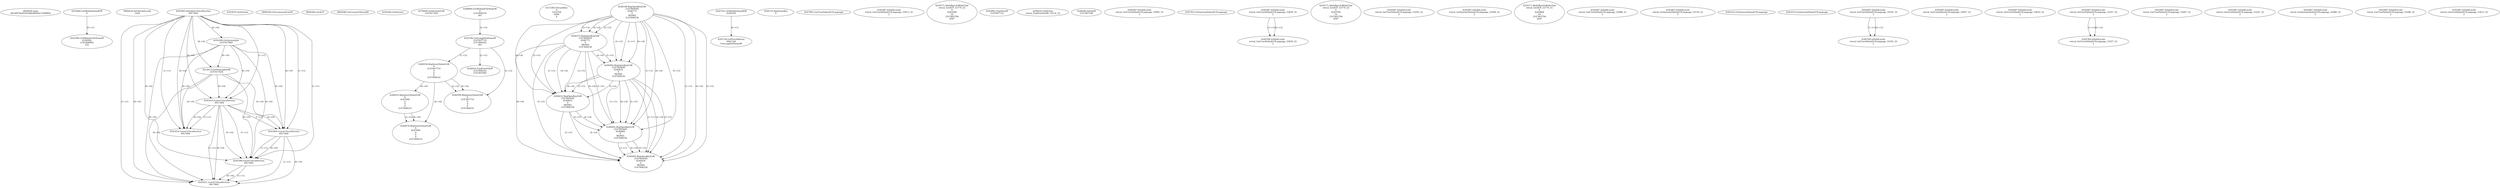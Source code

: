 // Global SCDG with merge call
digraph {
	0 [label="6850628.main
001df479a85291fdde06b95e7a9f9804"]
	1 [label="4254480.GetModuleHandleW
0"]
	2 [label="6844434.SetThreadLocale
1024"]
	3 [label="4243965.InitializeCriticalSection
6917004"]
	4 [label="4243979.GetVersion
"]
	5 [label="4250188.GetSystemInfo
2147417660"]
	3 -> 5 [label="(0-->0)"]
	6 [label="6844540.GetCommandLineW
"]
	7 [label="4214413.GetStartupInfoW
2147417624"]
	3 -> 7 [label="(0-->0)"]
	5 -> 7 [label="(0-->0)"]
	8 [label="6844560.GetACP
"]
	9 [label="6844580.GetCurrentThreadId
"]
	10 [label="4250204.GetVersion
"]
	11 [label="4276690.GetVersionExW
2147417420"]
	12 [label="4243306.GetModuleFileNameW
4194304
2147408904
522"]
	1 -> 12 [label="(0-->1)"]
	13 [label="4248064.GetModuleFileNameW
0
2147408370
261"]
	14 [label="4215383.VirtualAlloc
0
1310704
4096
4"]
	15 [label="4246338.RegOpenKeyExW
2147483649
4246772
0
983065
2147408236"]
	16 [label="4246372.RegOpenKeyExW
2147483650
4246772
0
983065
2147408236"]
	15 -> 16 [label="(2-->2)"]
	15 -> 16 [label="(4-->4)"]
	15 -> 16 [label="(5-->5)"]
	17 [label="4246402.RegOpenKeyExW
2147483649
4246832
0
983065
2147408236"]
	15 -> 17 [label="(1-->1)"]
	15 -> 17 [label="(4-->4)"]
	16 -> 17 [label="(4-->4)"]
	15 -> 17 [label="(5-->5)"]
	16 -> 17 [label="(5-->5)"]
	18 [label="4246432.RegOpenKeyExW
2147483650
4246832
0
983065
2147408236"]
	16 -> 18 [label="(1-->1)"]
	17 -> 18 [label="(2-->2)"]
	15 -> 18 [label="(4-->4)"]
	16 -> 18 [label="(4-->4)"]
	17 -> 18 [label="(4-->4)"]
	15 -> 18 [label="(5-->5)"]
	16 -> 18 [label="(5-->5)"]
	17 -> 18 [label="(5-->5)"]
	19 [label="4246462.RegOpenKeyExW
2147483649
4246884
0
983065
2147408236"]
	15 -> 19 [label="(1-->1)"]
	17 -> 19 [label="(1-->1)"]
	15 -> 19 [label="(4-->4)"]
	16 -> 19 [label="(4-->4)"]
	17 -> 19 [label="(4-->4)"]
	18 -> 19 [label="(4-->4)"]
	15 -> 19 [label="(5-->5)"]
	16 -> 19 [label="(5-->5)"]
	17 -> 19 [label="(5-->5)"]
	18 -> 19 [label="(5-->5)"]
	20 [label="4246492.RegOpenKeyExW
2147483649
4246936
0
983065
2147408236"]
	15 -> 20 [label="(1-->1)"]
	17 -> 20 [label="(1-->1)"]
	19 -> 20 [label="(1-->1)"]
	15 -> 20 [label="(4-->4)"]
	16 -> 20 [label="(4-->4)"]
	17 -> 20 [label="(4-->4)"]
	18 -> 20 [label="(4-->4)"]
	19 -> 20 [label="(4-->4)"]
	15 -> 20 [label="(5-->5)"]
	16 -> 20 [label="(5-->5)"]
	17 -> 20 [label="(5-->5)"]
	18 -> 20 [label="(5-->5)"]
	19 -> 20 [label="(5-->5)"]
	21 [label="4245741.GetModuleHandleW
4246160"]
	22 [label="4245758.GetProcAddress
9441320
GetLongPathNameW"]
	21 -> 22 [label="(0-->1)"]
	23 [label="4245785.GetLongPathNameW
2147407710
2147406542
261"]
	13 -> 23 [label="(3-->3)"]
	24 [label="4246556.RegQueryValueExW
0
2147407710
0
0
0
2147408232"]
	23 -> 24 [label="(1-->2)"]
	25 [label="4246635.RegQueryValueExW
0
4247000
0
0
0
2147408232"]
	24 -> 25 [label="(6-->6)"]
	26 [label="4246676.RegQueryValueExW
0
4247000
0
0
0
2147408232"]
	25 -> 26 [label="(2-->2)"]
	24 -> 26 [label="(6-->6)"]
	25 -> 26 [label="(6-->6)"]
	27 [label="4246722.RegCloseKey
0"]
	28 [label="4247883.GetUserDefaultUILanguage
"]
	29 [label="4245418.EnterCriticalSection
6917004"]
	3 -> 29 [label="(1-->1)"]
	3 -> 29 [label="(0-->0)"]
	5 -> 29 [label="(0-->0)"]
	7 -> 29 [label="(0-->0)"]
	30 [label="4245469.LeaveCriticalSection
6917004"]
	3 -> 30 [label="(1-->1)"]
	29 -> 30 [label="(1-->1)"]
	3 -> 30 [label="(0-->0)"]
	5 -> 30 [label="(0-->0)"]
	7 -> 30 [label="(0-->0)"]
	29 -> 30 [label="(0-->0)"]
	31 [label="4245487.IsValidLocale
retval_GetUserDefaultUILanguage_33613_32
2"]
	32 [label="4250171.MultiByteToWideChar
retval_GetACP_32774_32
0
4243508
10
2147403704
2047"]
	33 [label="4245683.CharNextW
2147407716"]
	34 [label="4246014.FindFirstFileW
2147406542
2147407064"]
	23 -> 34 [label="(2-->1)"]
	35 [label="4246032.FindClose
retval_FindFirstFileW_33114_32"]
	36 [label="4246044.lstrlenW
2147407108"]
	37 [label="4246599.RegQueryValueExW
0
2147407710
0
0
0
2147408232"]
	23 -> 37 [label="(1-->2)"]
	24 -> 37 [label="(2-->2)"]
	24 -> 37 [label="(6-->6)"]
	38 [label="4245487.IsValidLocale
retval_GetUserDefaultUILanguage_33995_32
2"]
	39 [label="4245580.EnterCriticalSection
6917004"]
	3 -> 39 [label="(1-->1)"]
	29 -> 39 [label="(1-->1)"]
	30 -> 39 [label="(1-->1)"]
	3 -> 39 [label="(0-->0)"]
	5 -> 39 [label="(0-->0)"]
	7 -> 39 [label="(0-->0)"]
	29 -> 39 [label="(0-->0)"]
	30 -> 39 [label="(0-->0)"]
	40 [label="4245621.LeaveCriticalSection
6917004"]
	3 -> 40 [label="(1-->1)"]
	29 -> 40 [label="(1-->1)"]
	30 -> 40 [label="(1-->1)"]
	39 -> 40 [label="(1-->1)"]
	3 -> 40 [label="(0-->0)"]
	5 -> 40 [label="(0-->0)"]
	7 -> 40 [label="(0-->0)"]
	29 -> 40 [label="(0-->0)"]
	30 -> 40 [label="(0-->0)"]
	39 -> 40 [label="(0-->0)"]
	41 [label="4247923.GetSystemDefaultUILanguage
"]
	42 [label="4245487.IsValidLocale
retval_GetUserDefaultUILanguage_32839_32
2"]
	43 [label="4250171.MultiByteToWideChar
retval_GetACP_32774_32
0
4243784
10
2147403704
2047"]
	44 [label="4245487.IsValidLocale
retval_GetUserDefaultUILanguage_33292_32
2"]
	45 [label="4245454.LeaveCriticalSection
6917004"]
	3 -> 45 [label="(1-->1)"]
	29 -> 45 [label="(1-->1)"]
	3 -> 45 [label="(0-->0)"]
	5 -> 45 [label="(0-->0)"]
	7 -> 45 [label="(0-->0)"]
	29 -> 45 [label="(0-->0)"]
	46 [label="4245487.IsValidLocale
retval_GetSystemDefaultUILanguage_33568_32
2"]
	47 [label="4250171.MultiByteToWideChar
retval_GetACP_32774_32
0
4243868
10
2147403704
2047"]
	48 [label="4245487.IsValidLocale
retval_GetUserDefaultUILanguage_33088_32
2"]
	49 [label="4245487.IsValidLocale
retval_GetSystemDefaultUILanguage_33156_32
2"]
	50 [label="4244766.IsValidLocale
retval_GetUserDefaultUILanguage_32839_32
2"]
	42 -> 50 [label="(1-->1)"]
	42 -> 50 [label="(2-->2)"]
	51 [label="4245525.GetSystemDefaultUILanguage
"]
	52 [label="4245552.GetSystemDefaultUILanguage
"]
	53 [label="4245487.IsValidLocale
retval_GetUserDefaultUILanguage_33181_32
2"]
	54 [label="4245487.IsValidLocale
retval_GetUserDefaultUILanguage_33057_32
2"]
	55 [label="4245487.IsValidLocale
retval_GetUserDefaultUILanguage_33033_32
2"]
	56 [label="4245487.IsValidLocale
retval_GetUserDefaultUILanguage_33357_32
2"]
	57 [label="4244766.IsValidLocale
retval_GetUserDefaultUILanguage_33357_32
2"]
	56 -> 57 [label="(1-->1)"]
	56 -> 57 [label="(2-->2)"]
	58 [label="4245487.IsValidLocale
retval_GetUserDefaultUILanguage_33447_32
2"]
	59 [label="4245487.IsValidLocale
retval_GetUserDefaultUILanguage_33247_32
2"]
	60 [label="4244766.IsValidLocale
retval_GetUserDefaultUILanguage_33181_32
2"]
	53 -> 60 [label="(1-->1)"]
	53 -> 60 [label="(2-->2)"]
	61 [label="4245487.IsValidLocale
retval_GetSystemDefaultUILanguage_33480_32
2"]
	62 [label="4245487.IsValidLocale
retval_GetUserDefaultUILanguage_33280_32
2"]
	63 [label="4245487.IsValidLocale
retval_GetUserDefaultUILanguage_33413_32
2"]
}
